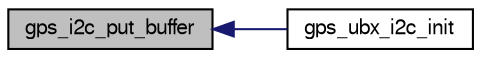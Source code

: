 digraph "gps_i2c_put_buffer"
{
  edge [fontname="FreeSans",fontsize="10",labelfontname="FreeSans",labelfontsize="10"];
  node [fontname="FreeSans",fontsize="10",shape=record];
  rankdir="LR";
  Node1 [label="gps_i2c_put_buffer",height=0.2,width=0.4,color="black", fillcolor="grey75", style="filled", fontcolor="black"];
  Node1 -> Node2 [dir="back",color="midnightblue",fontsize="10",style="solid",fontname="FreeSans"];
  Node2 [label="gps_ubx_i2c_init",height=0.2,width=0.4,color="black", fillcolor="white", style="filled",URL="$gps__ubx__i2c_8h.html#a02ccc0087dc23753c79b16f60f859b56",tooltip="init function "];
}
